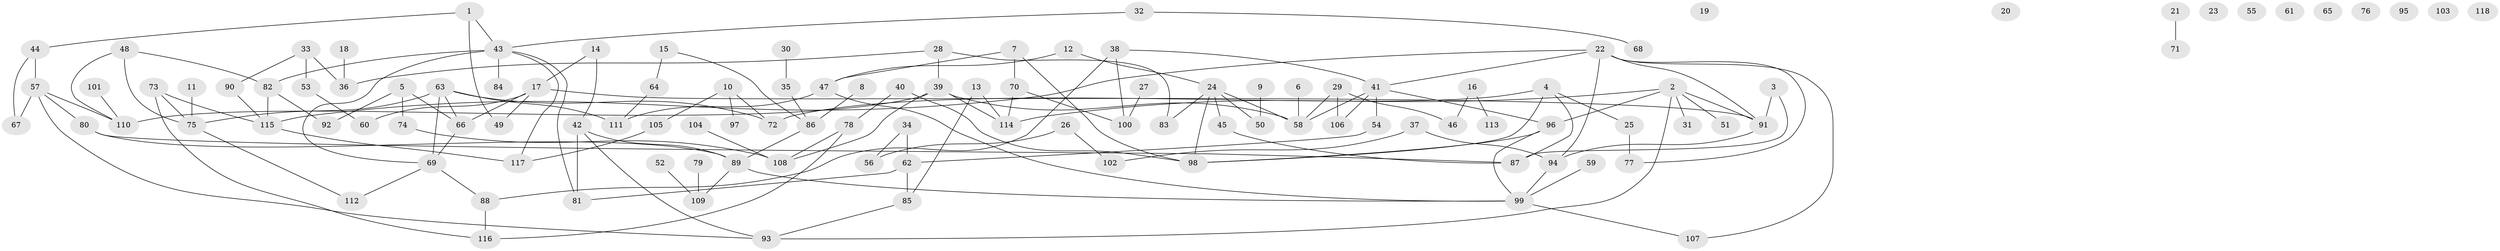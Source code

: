 // Generated by graph-tools (version 1.1) at 2025/33/03/09/25 02:33:53]
// undirected, 118 vertices, 153 edges
graph export_dot {
graph [start="1"]
  node [color=gray90,style=filled];
  1;
  2;
  3;
  4;
  5;
  6;
  7;
  8;
  9;
  10;
  11;
  12;
  13;
  14;
  15;
  16;
  17;
  18;
  19;
  20;
  21;
  22;
  23;
  24;
  25;
  26;
  27;
  28;
  29;
  30;
  31;
  32;
  33;
  34;
  35;
  36;
  37;
  38;
  39;
  40;
  41;
  42;
  43;
  44;
  45;
  46;
  47;
  48;
  49;
  50;
  51;
  52;
  53;
  54;
  55;
  56;
  57;
  58;
  59;
  60;
  61;
  62;
  63;
  64;
  65;
  66;
  67;
  68;
  69;
  70;
  71;
  72;
  73;
  74;
  75;
  76;
  77;
  78;
  79;
  80;
  81;
  82;
  83;
  84;
  85;
  86;
  87;
  88;
  89;
  90;
  91;
  92;
  93;
  94;
  95;
  96;
  97;
  98;
  99;
  100;
  101;
  102;
  103;
  104;
  105;
  106;
  107;
  108;
  109;
  110;
  111;
  112;
  113;
  114;
  115;
  116;
  117;
  118;
  1 -- 43;
  1 -- 44;
  1 -- 49;
  2 -- 31;
  2 -- 51;
  2 -- 91;
  2 -- 93;
  2 -- 96;
  2 -- 114;
  3 -- 87;
  3 -- 91;
  4 -- 25;
  4 -- 72;
  4 -- 87;
  4 -- 98;
  5 -- 66;
  5 -- 74;
  5 -- 92;
  6 -- 58;
  7 -- 47;
  7 -- 70;
  7 -- 98;
  8 -- 86;
  9 -- 50;
  10 -- 72;
  10 -- 97;
  10 -- 105;
  11 -- 75;
  12 -- 24;
  12 -- 47;
  13 -- 85;
  13 -- 114;
  14 -- 17;
  14 -- 42;
  15 -- 64;
  15 -- 86;
  16 -- 46;
  16 -- 113;
  17 -- 49;
  17 -- 60;
  17 -- 66;
  17 -- 91;
  18 -- 36;
  21 -- 71;
  22 -- 41;
  22 -- 77;
  22 -- 91;
  22 -- 94;
  22 -- 107;
  22 -- 115;
  24 -- 45;
  24 -- 50;
  24 -- 58;
  24 -- 83;
  24 -- 98;
  25 -- 77;
  26 -- 56;
  26 -- 102;
  27 -- 100;
  28 -- 36;
  28 -- 39;
  28 -- 83;
  29 -- 46;
  29 -- 58;
  29 -- 106;
  30 -- 35;
  32 -- 43;
  32 -- 68;
  33 -- 36;
  33 -- 53;
  33 -- 90;
  34 -- 56;
  34 -- 62;
  35 -- 86;
  37 -- 94;
  37 -- 102;
  38 -- 41;
  38 -- 88;
  38 -- 100;
  39 -- 58;
  39 -- 108;
  39 -- 110;
  39 -- 114;
  40 -- 78;
  40 -- 98;
  41 -- 54;
  41 -- 58;
  41 -- 96;
  41 -- 106;
  42 -- 81;
  42 -- 89;
  42 -- 93;
  43 -- 69;
  43 -- 81;
  43 -- 82;
  43 -- 84;
  43 -- 117;
  44 -- 57;
  44 -- 67;
  45 -- 87;
  47 -- 99;
  47 -- 111;
  48 -- 75;
  48 -- 82;
  48 -- 110;
  52 -- 109;
  53 -- 60;
  54 -- 62;
  57 -- 67;
  57 -- 80;
  57 -- 93;
  57 -- 110;
  59 -- 99;
  62 -- 81;
  62 -- 85;
  63 -- 66;
  63 -- 69;
  63 -- 72;
  63 -- 75;
  63 -- 111;
  64 -- 111;
  66 -- 69;
  69 -- 88;
  69 -- 112;
  70 -- 100;
  70 -- 114;
  73 -- 75;
  73 -- 115;
  73 -- 116;
  74 -- 108;
  75 -- 112;
  78 -- 108;
  78 -- 116;
  79 -- 109;
  80 -- 87;
  80 -- 89;
  82 -- 92;
  82 -- 115;
  85 -- 93;
  86 -- 89;
  88 -- 116;
  89 -- 99;
  89 -- 109;
  90 -- 115;
  91 -- 94;
  94 -- 99;
  96 -- 98;
  96 -- 99;
  99 -- 107;
  101 -- 110;
  104 -- 108;
  105 -- 117;
  115 -- 117;
}
